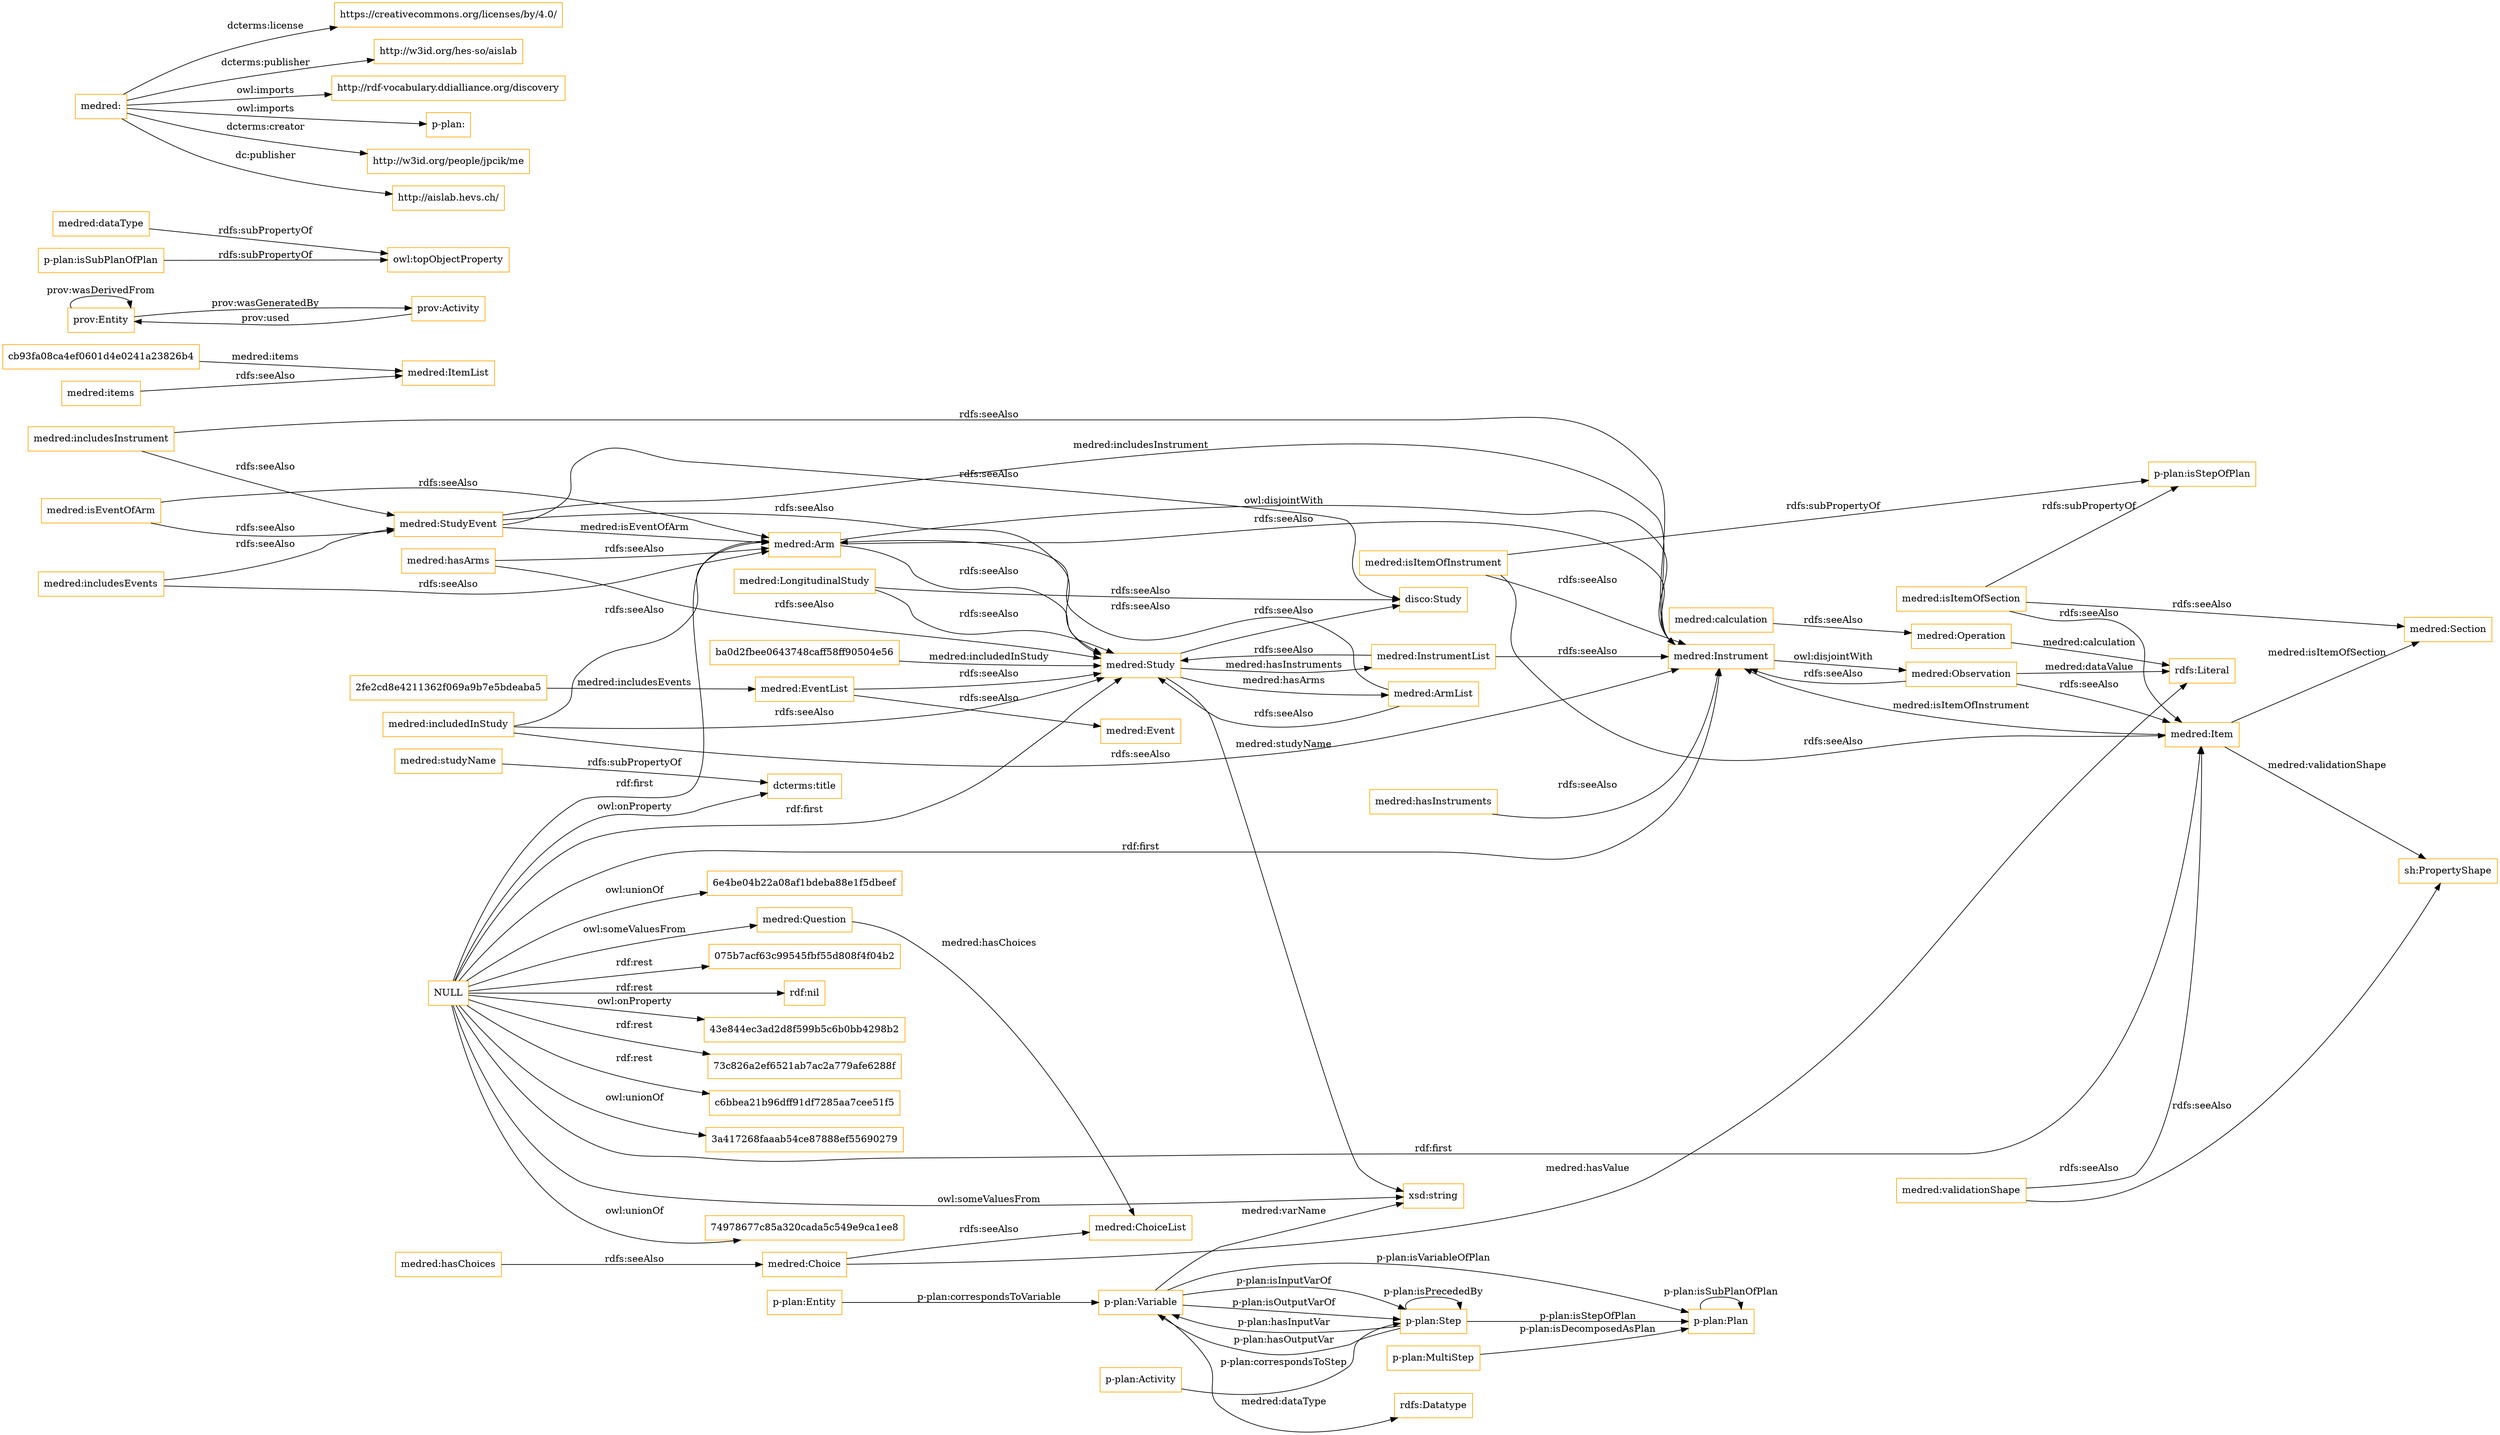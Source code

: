 digraph ar2dtool_diagram { 
rankdir=LR;
size="1501"
node [shape = rectangle, color="orange"]; "medred:StudyEvent" "cb93fa08ca4ef0601d4e0241a23826b4" "medred:Question" "medred:EventList" "medred:Instrument" "medred:Item" "medred:Arm" "rdfs:Datatype" "medred:Study" "medred:LongitudinalStudy" "medred:InstrumentList" "ba0d2fbee0643748caff58ff90504e56" "medred:ItemList" "2fe2cd8e4211362f069a9b7e5bdeaba5" "medred:Section" "medred:ChoiceList" "medred:ArmList" "medred:Choice" "medred:Operation" "medred:Observation" "p-plan:MultiStep" "p-plan:Activity" "p-plan:Step" "p-plan:Entity" "prov:Entity" "p-plan:Plan" "prov:Activity" "p-plan:Variable" ; /*classes style*/
	"medred:items" -> "medred:ItemList" [ label = "rdfs:seeAlso" ];
	"medred:Choice" -> "medred:ChoiceList" [ label = "rdfs:seeAlso" ];
	"medred:ArmList" -> "medred:Study" [ label = "rdfs:seeAlso" ];
	"medred:ArmList" -> "medred:Arm" [ label = "rdfs:seeAlso" ];
	"medred:dataType" -> "owl:topObjectProperty" [ label = "rdfs:subPropertyOf" ];
	"medred:includesEvents" -> "medred:StudyEvent" [ label = "rdfs:seeAlso" ];
	"medred:includesEvents" -> "medred:Arm" [ label = "rdfs:seeAlso" ];
	"medred:Arm" -> "medred:Study" [ label = "rdfs:seeAlso" ];
	"medred:Arm" -> "medred:Instrument" [ label = "rdfs:seeAlso" ];
	"medred:Arm" -> "medred:Instrument" [ label = "owl:disjointWith" ];
	"medred:InstrumentList" -> "medred:Study" [ label = "rdfs:seeAlso" ];
	"medred:InstrumentList" -> "medred:Instrument" [ label = "rdfs:seeAlso" ];
	"medred:Observation" -> "medred:Item" [ label = "rdfs:seeAlso" ];
	"medred:Observation" -> "medred:Instrument" [ label = "rdfs:seeAlso" ];
	"medred:calculation" -> "medred:Operation" [ label = "rdfs:seeAlso" ];
	"medred:Study" -> "disco:Study" [ label = "rdfs:seeAlso" ];
	"medred:StudyEvent" -> "medred:Study" [ label = "rdfs:seeAlso" ];
	"medred:StudyEvent" -> "disco:Study" [ label = "rdfs:seeAlso" ];
	"medred:isItemOfSection" -> "medred:Section" [ label = "rdfs:seeAlso" ];
	"medred:isItemOfSection" -> "medred:Item" [ label = "rdfs:seeAlso" ];
	"medred:isItemOfSection" -> "p-plan:isStepOfPlan" [ label = "rdfs:subPropertyOf" ];
	"p-plan:isSubPlanOfPlan" -> "owl:topObjectProperty" [ label = "rdfs:subPropertyOf" ];
	"medred:validationShape" -> "sh:PropertyShape" [ label = "rdfs:seeAlso" ];
	"medred:validationShape" -> "medred:Item" [ label = "rdfs:seeAlso" ];
	"NULL" -> "medred:Instrument" [ label = "rdf:first" ];
	"NULL" -> "xsd:string" [ label = "owl:someValuesFrom" ];
	"NULL" -> "dcterms:title" [ label = "owl:onProperty" ];
	"NULL" -> "74978677c85a320cada5c549e9ca1ee8" [ label = "owl:unionOf" ];
	"NULL" -> "6e4be04b22a08af1bdeba88e1f5dbeef" [ label = "owl:unionOf" ];
	"NULL" -> "medred:Question" [ label = "owl:someValuesFrom" ];
	"NULL" -> "medred:Study" [ label = "rdf:first" ];
	"NULL" -> "075b7acf63c99545fbf55d808f4f04b2" [ label = "rdf:rest" ];
	"NULL" -> "medred:Arm" [ label = "rdf:first" ];
	"NULL" -> "rdf:nil" [ label = "rdf:rest" ];
	"NULL" -> "medred:Item" [ label = "rdf:first" ];
	"NULL" -> "43e844ec3ad2d8f599b5c6b0bb4298b2" [ label = "owl:onProperty" ];
	"NULL" -> "73c826a2ef6521ab7ac2a779afe6288f" [ label = "rdf:rest" ];
	"NULL" -> "c6bbea21b96dff91df7285aa7cee51f5" [ label = "rdf:rest" ];
	"NULL" -> "3a417268faaab54ce87888ef55690279" [ label = "owl:unionOf" ];
	"medred:" -> "https://creativecommons.org/licenses/by/4.0/" [ label = "dcterms:license" ];
	"medred:" -> "http://w3id.org/hes-so/aislab" [ label = "dcterms:publisher" ];
	"medred:" -> "http://rdf-vocabulary.ddialliance.org/discovery" [ label = "owl:imports" ];
	"medred:" -> "p-plan:" [ label = "owl:imports" ];
	"medred:" -> "http://w3id.org/people/jpcik/me" [ label = "dcterms:creator" ];
	"medred:" -> "http://aislab.hevs.ch/" [ label = "dc:publisher" ];
	"medred:EventList" -> "medred:Study" [ label = "rdfs:seeAlso" ];
	"medred:EventList" -> "medred:Event" [ label = "rdfs:seeAlso" ];
	"medred:hasChoices" -> "medred:Choice" [ label = "rdfs:seeAlso" ];
	"medred:hasArms" -> "medred:Study" [ label = "rdfs:seeAlso" ];
	"medred:hasArms" -> "medred:Arm" [ label = "rdfs:seeAlso" ];
	"medred:Instrument" -> "medred:Observation" [ label = "owl:disjointWith" ];
	"medred:includesInstrument" -> "medred:StudyEvent" [ label = "rdfs:seeAlso" ];
	"medred:includesInstrument" -> "medred:Instrument" [ label = "rdfs:seeAlso" ];
	"medred:includedInStudy" -> "medred:Study" [ label = "rdfs:seeAlso" ];
	"medred:includedInStudy" -> "medred:Instrument" [ label = "rdfs:seeAlso" ];
	"medred:includedInStudy" -> "medred:Arm" [ label = "rdfs:seeAlso" ];
	"medred:studyName" -> "dcterms:title" [ label = "rdfs:subPropertyOf" ];
	"medred:isEventOfArm" -> "medred:StudyEvent" [ label = "rdfs:seeAlso" ];
	"medred:isEventOfArm" -> "medred:Arm" [ label = "rdfs:seeAlso" ];
	"medred:isItemOfInstrument" -> "medred:Item" [ label = "rdfs:seeAlso" ];
	"medred:isItemOfInstrument" -> "medred:Instrument" [ label = "rdfs:seeAlso" ];
	"medred:isItemOfInstrument" -> "p-plan:isStepOfPlan" [ label = "rdfs:subPropertyOf" ];
	"medred:hasInstruments" -> "medred:Instrument" [ label = "rdfs:seeAlso" ];
	"medred:LongitudinalStudy" -> "medred:Study" [ label = "rdfs:seeAlso" ];
	"medred:LongitudinalStudy" -> "disco:Study" [ label = "rdfs:seeAlso" ];
	"medred:Choice" -> "rdfs:Literal" [ label = "medred:hasValue" ];
	"medred:Observation" -> "rdfs:Literal" [ label = "medred:dataValue" ];
	"p-plan:Plan" -> "p-plan:Plan" [ label = "p-plan:isSubPlanOfPlan" ];
	"p-plan:Entity" -> "p-plan:Variable" [ label = "p-plan:correspondsToVariable" ];
	"p-plan:Variable" -> "rdfs:Datatype" [ label = "medred:dataType" ];
	"2fe2cd8e4211362f069a9b7e5bdeaba5" -> "medred:EventList" [ label = "medred:includesEvents" ];
	"medred:Item" -> "sh:PropertyShape" [ label = "medred:validationShape" ];
	"p-plan:Activity" -> "p-plan:Step" [ label = "p-plan:correspondsToStep" ];
	"p-plan:Step" -> "p-plan:Variable" [ label = "p-plan:hasInputVar" ];
	"medred:Study" -> "medred:ArmList" [ label = "medred:hasArms" ];
	"medred:StudyEvent" -> "medred:Instrument" [ label = "medred:includesInstrument" ];
	"p-plan:Step" -> "p-plan:Variable" [ label = "p-plan:hasOutputVar" ];
	"medred:Operation" -> "rdfs:Literal" [ label = "medred:calculation" ];
	"prov:Entity" -> "prov:Activity" [ label = "prov:wasGeneratedBy" ];
	"p-plan:Variable" -> "p-plan:Step" [ label = "p-plan:isInputVarOf" ];
	"prov:Entity" -> "prov:Entity" [ label = "prov:wasDerivedFrom" ];
	"medred:Item" -> "medred:Section" [ label = "medred:isItemOfSection" ];
	"p-plan:Variable" -> "xsd:string" [ label = "medred:varName" ];
	"medred:StudyEvent" -> "medred:Arm" [ label = "medred:isEventOfArm" ];
	"p-plan:MultiStep" -> "p-plan:Plan" [ label = "p-plan:isDecomposedAsPlan" ];
	"p-plan:Step" -> "p-plan:Step" [ label = "p-plan:isPrecededBy" ];
	"medred:Item" -> "medred:Instrument" [ label = "medred:isItemOfInstrument" ];
	"p-plan:Step" -> "p-plan:Plan" [ label = "p-plan:isStepOfPlan" ];
	"prov:Activity" -> "prov:Entity" [ label = "prov:used" ];
	"medred:Study" -> "xsd:string" [ label = "medred:studyName" ];
	"medred:Question" -> "medred:ChoiceList" [ label = "medred:hasChoices" ];
	"cb93fa08ca4ef0601d4e0241a23826b4" -> "medred:ItemList" [ label = "medred:items" ];
	"ba0d2fbee0643748caff58ff90504e56" -> "medred:Study" [ label = "medred:includedInStudy" ];
	"p-plan:Variable" -> "p-plan:Plan" [ label = "p-plan:isVariableOfPlan" ];
	"medred:Study" -> "medred:InstrumentList" [ label = "medred:hasInstruments" ];
	"p-plan:Variable" -> "p-plan:Step" [ label = "p-plan:isOutputVarOf" ];

}
